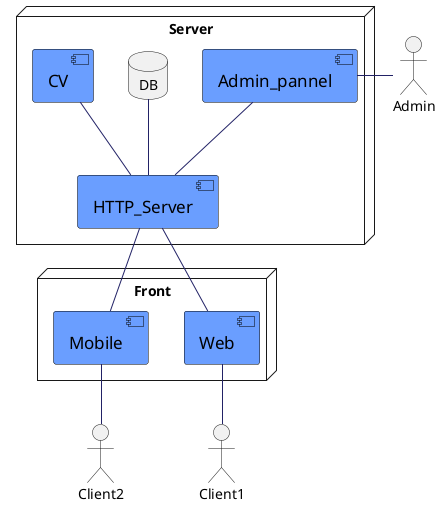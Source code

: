 @startuml
skinparam component {
    FontColor          black
    AttributeFontColor black
    FontSize           17
    AttributeFontSize  15
    AttributeFontname  Droid Sans Mono
    BackgroundColor    #6A9EFF
    BorderColor        black
    ArrowColor         #222266
}

node "Server"{
    [HTTP_Server] -up- [CV]
    database DB
    HTTP_Server -up- DB
    HTTP_Server -up- [Admin_pannel]
}


node "Front"{
    [Web] -up- HTTP_Server
    [Mobile] -up- HTTP_Server
}

actor Client1
actor Client2

Client1 -up- Web
Client2 -up- Mobile

actor Admin

Admin -left- Admin_pannel
@enduml